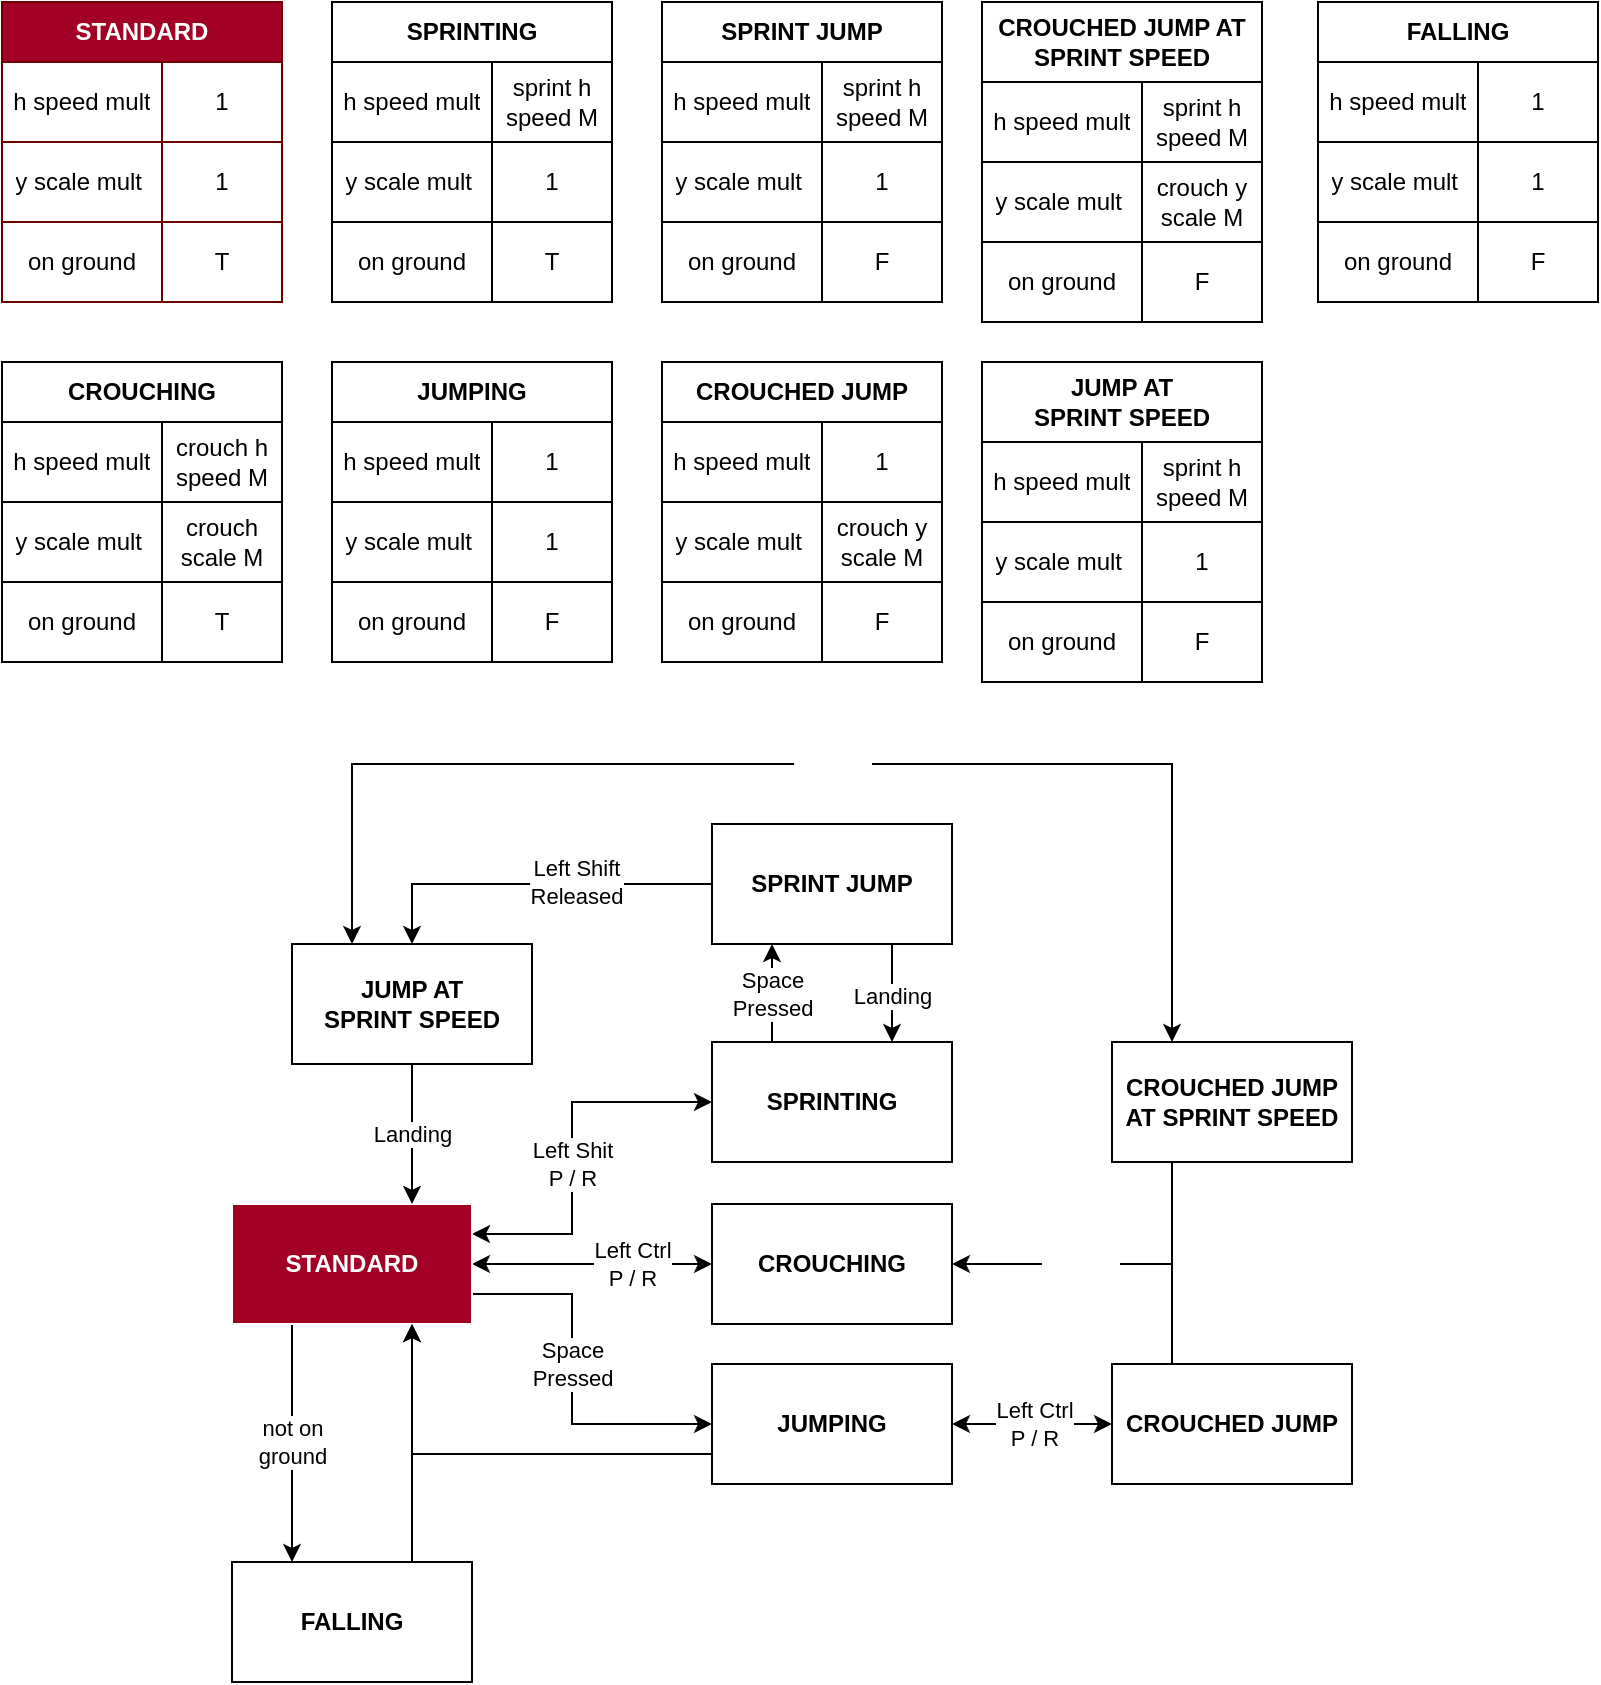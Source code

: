 <mxfile version="14.5.1" type="device"><diagram id="_Uz0n97fD8j_N3XFQLWq" name="Page-1"><mxGraphModel dx="2839" dy="683" grid="1" gridSize="10" guides="1" tooltips="1" connect="1" arrows="1" fold="1" page="1" pageScale="1" pageWidth="827" pageHeight="1169" background="none" math="0" shadow="0"><root><mxCell id="0"/><mxCell id="1" parent="0"/><mxCell id="Hn8bAp3-GpEqk2Rxx7iD-42" style="edgeStyle=orthogonalEdgeStyle;rounded=0;orthogonalLoop=1;jettySize=auto;html=1;exitX=1;exitY=0.5;exitDx=0;exitDy=0;entryX=0;entryY=0.5;entryDx=0;entryDy=0;startArrow=classic;startFill=1;" parent="1" source="Hn8bAp3-GpEqk2Rxx7iD-156" target="Hn8bAp3-GpEqk2Rxx7iD-158" edge="1"><mxGeometry relative="1" as="geometry"><mxPoint x="-1413" y="651" as="sourcePoint"/><mxPoint x="-1283" y="651" as="targetPoint"/><Array as="points"/></mxGeometry></mxCell><mxCell id="Hn8bAp3-GpEqk2Rxx7iD-44" value="Left Ctrl&lt;br&gt;P / R" style="edgeLabel;html=1;align=center;verticalAlign=middle;resizable=0;points=[];" parent="Hn8bAp3-GpEqk2Rxx7iD-42" vertex="1" connectable="0"><mxGeometry x="0.543" relative="1" as="geometry"><mxPoint x="-12.57" as="offset"/></mxGeometry></mxCell><mxCell id="Hn8bAp3-GpEqk2Rxx7iD-45" style="edgeStyle=orthogonalEdgeStyle;rounded=0;orthogonalLoop=1;jettySize=auto;html=1;exitX=0;exitY=0.5;exitDx=0;exitDy=0;entryX=1;entryY=0.25;entryDx=0;entryDy=0;startArrow=classic;startFill=1;" parent="1" source="Hn8bAp3-GpEqk2Rxx7iD-159" target="Hn8bAp3-GpEqk2Rxx7iD-156" edge="1"><mxGeometry relative="1" as="geometry"><mxPoint x="-1413" y="611" as="targetPoint"/><Array as="points"><mxPoint x="-1353" y="570"/><mxPoint x="-1353" y="636"/></Array></mxGeometry></mxCell><mxCell id="Hn8bAp3-GpEqk2Rxx7iD-46" value="Left Shit&lt;br&gt;P / R" style="edgeLabel;html=1;align=center;verticalAlign=middle;resizable=0;points=[];" parent="Hn8bAp3-GpEqk2Rxx7iD-45" vertex="1" connectable="0"><mxGeometry x="0.077" relative="1" as="geometry"><mxPoint y="0.48" as="offset"/></mxGeometry></mxCell><mxCell id="Hn8bAp3-GpEqk2Rxx7iD-72" style="edgeStyle=orthogonalEdgeStyle;rounded=0;orthogonalLoop=1;jettySize=auto;html=1;exitX=0.25;exitY=0;exitDx=0;exitDy=0;entryX=0.25;entryY=1;entryDx=0;entryDy=0;startArrow=none;startFill=0;" parent="1" source="Hn8bAp3-GpEqk2Rxx7iD-159" target="Hn8bAp3-GpEqk2Rxx7iD-160" edge="1"><mxGeometry relative="1" as="geometry"/></mxCell><mxCell id="Hn8bAp3-GpEqk2Rxx7iD-73" value="Space&lt;br&gt;Pressed" style="edgeLabel;html=1;align=center;verticalAlign=middle;resizable=0;points=[];" parent="Hn8bAp3-GpEqk2Rxx7iD-72" vertex="1" connectable="0"><mxGeometry x="-0.217" relative="1" as="geometry"><mxPoint x="-3.553e-15" y="-4.83" as="offset"/></mxGeometry></mxCell><mxCell id="Hn8bAp3-GpEqk2Rxx7iD-60" style="edgeStyle=orthogonalEdgeStyle;rounded=0;orthogonalLoop=1;jettySize=auto;html=1;exitX=1;exitY=0.75;exitDx=0;exitDy=0;entryX=0;entryY=0.5;entryDx=0;entryDy=0;startArrow=none;startFill=0;" parent="1" source="Hn8bAp3-GpEqk2Rxx7iD-156" target="Hn8bAp3-GpEqk2Rxx7iD-157" edge="1"><mxGeometry relative="1" as="geometry"><mxPoint x="-1413" y="691" as="sourcePoint"/><mxPoint x="-1283" y="791" as="targetPoint"/><Array as="points"><mxPoint x="-1353" y="666"/><mxPoint x="-1353" y="731"/></Array></mxGeometry></mxCell><mxCell id="Hn8bAp3-GpEqk2Rxx7iD-61" value="Space&lt;br&gt;Pressed" style="edgeLabel;html=1;align=center;verticalAlign=middle;resizable=0;points=[];" parent="Hn8bAp3-GpEqk2Rxx7iD-60" vertex="1" connectable="0"><mxGeometry x="-0.771" y="1" relative="1" as="geometry"><mxPoint x="28.57" y="36" as="offset"/></mxGeometry></mxCell><mxCell id="Hn8bAp3-GpEqk2Rxx7iD-86" value="STANDARD" style="shape=table;html=1;whiteSpace=wrap;startSize=30;container=1;collapsible=0;childLayout=tableLayout;fontStyle=1;align=center;fillColor=#a20025;strokeColor=#6F0000;fontColor=#ffffff;" parent="1" vertex="1"><mxGeometry x="-1638" y="20" width="140" height="150" as="geometry"/></mxCell><mxCell id="Hn8bAp3-GpEqk2Rxx7iD-87" value="" style="shape=partialRectangle;html=1;whiteSpace=wrap;collapsible=0;dropTarget=0;pointerEvents=0;fillColor=none;top=0;left=0;bottom=0;right=0;points=[[0,0.5],[1,0.5]];portConstraint=eastwest;" parent="Hn8bAp3-GpEqk2Rxx7iD-86" vertex="1"><mxGeometry y="30" width="140" height="40" as="geometry"/></mxCell><mxCell id="Hn8bAp3-GpEqk2Rxx7iD-88" value="h speed mult" style="shape=partialRectangle;html=1;whiteSpace=wrap;connectable=0;fillColor=none;top=0;left=0;bottom=0;right=0;overflow=hidden;" parent="Hn8bAp3-GpEqk2Rxx7iD-87" vertex="1"><mxGeometry width="80" height="40" as="geometry"/></mxCell><mxCell id="Hn8bAp3-GpEqk2Rxx7iD-89" value="1" style="shape=partialRectangle;html=1;whiteSpace=wrap;connectable=0;fillColor=none;top=0;left=0;bottom=0;right=0;overflow=hidden;" parent="Hn8bAp3-GpEqk2Rxx7iD-87" vertex="1"><mxGeometry x="80" width="60" height="40" as="geometry"/></mxCell><mxCell id="Hn8bAp3-GpEqk2Rxx7iD-90" value="" style="shape=partialRectangle;html=1;whiteSpace=wrap;collapsible=0;dropTarget=0;pointerEvents=0;fillColor=none;top=0;left=0;bottom=0;right=0;points=[[0,0.5],[1,0.5]];portConstraint=eastwest;" parent="Hn8bAp3-GpEqk2Rxx7iD-86" vertex="1"><mxGeometry y="70" width="140" height="40" as="geometry"/></mxCell><mxCell id="Hn8bAp3-GpEqk2Rxx7iD-91" value="y scale mult&amp;nbsp;" style="shape=partialRectangle;html=1;whiteSpace=wrap;connectable=0;fillColor=none;top=0;left=0;bottom=0;right=0;overflow=hidden;" parent="Hn8bAp3-GpEqk2Rxx7iD-90" vertex="1"><mxGeometry width="80" height="40" as="geometry"/></mxCell><mxCell id="Hn8bAp3-GpEqk2Rxx7iD-92" value="1" style="shape=partialRectangle;html=1;whiteSpace=wrap;connectable=0;fillColor=none;top=0;left=0;bottom=0;right=0;overflow=hidden;" parent="Hn8bAp3-GpEqk2Rxx7iD-90" vertex="1"><mxGeometry x="80" width="60" height="40" as="geometry"/></mxCell><mxCell id="Hn8bAp3-GpEqk2Rxx7iD-93" value="" style="shape=partialRectangle;html=1;whiteSpace=wrap;collapsible=0;dropTarget=0;pointerEvents=0;fillColor=none;top=0;left=0;bottom=0;right=0;points=[[0,0.5],[1,0.5]];portConstraint=eastwest;" parent="Hn8bAp3-GpEqk2Rxx7iD-86" vertex="1"><mxGeometry y="110" width="140" height="40" as="geometry"/></mxCell><mxCell id="Hn8bAp3-GpEqk2Rxx7iD-94" value="on ground" style="shape=partialRectangle;html=1;whiteSpace=wrap;connectable=0;fillColor=none;top=0;left=0;bottom=0;right=0;overflow=hidden;" parent="Hn8bAp3-GpEqk2Rxx7iD-93" vertex="1"><mxGeometry width="80" height="40" as="geometry"/></mxCell><mxCell id="Hn8bAp3-GpEqk2Rxx7iD-95" value="T" style="shape=partialRectangle;html=1;whiteSpace=wrap;connectable=0;fillColor=none;top=0;left=0;bottom=0;right=0;overflow=hidden;" parent="Hn8bAp3-GpEqk2Rxx7iD-93" vertex="1"><mxGeometry x="80" width="60" height="40" as="geometry"/></mxCell><mxCell id="Hn8bAp3-GpEqk2Rxx7iD-96" value="SPRINTING" style="shape=table;html=1;whiteSpace=wrap;startSize=30;container=1;collapsible=0;childLayout=tableLayout;fontStyle=1;align=center;" parent="1" vertex="1"><mxGeometry x="-1473" y="20" width="140" height="150" as="geometry"/></mxCell><mxCell id="Hn8bAp3-GpEqk2Rxx7iD-97" value="" style="shape=partialRectangle;html=1;whiteSpace=wrap;collapsible=0;dropTarget=0;pointerEvents=0;fillColor=none;top=0;left=0;bottom=0;right=0;points=[[0,0.5],[1,0.5]];portConstraint=eastwest;" parent="Hn8bAp3-GpEqk2Rxx7iD-96" vertex="1"><mxGeometry y="30" width="140" height="40" as="geometry"/></mxCell><mxCell id="Hn8bAp3-GpEqk2Rxx7iD-98" value="h speed mult" style="shape=partialRectangle;html=1;whiteSpace=wrap;connectable=0;fillColor=none;top=0;left=0;bottom=0;right=0;overflow=hidden;" parent="Hn8bAp3-GpEqk2Rxx7iD-97" vertex="1"><mxGeometry width="80" height="40" as="geometry"/></mxCell><mxCell id="Hn8bAp3-GpEqk2Rxx7iD-99" value="sprint h&lt;br&gt;speed M" style="shape=partialRectangle;html=1;whiteSpace=wrap;connectable=0;fillColor=none;top=0;left=0;bottom=0;right=0;overflow=hidden;" parent="Hn8bAp3-GpEqk2Rxx7iD-97" vertex="1"><mxGeometry x="80" width="60" height="40" as="geometry"/></mxCell><mxCell id="Hn8bAp3-GpEqk2Rxx7iD-100" value="" style="shape=partialRectangle;html=1;whiteSpace=wrap;collapsible=0;dropTarget=0;pointerEvents=0;fillColor=none;top=0;left=0;bottom=0;right=0;points=[[0,0.5],[1,0.5]];portConstraint=eastwest;" parent="Hn8bAp3-GpEqk2Rxx7iD-96" vertex="1"><mxGeometry y="70" width="140" height="40" as="geometry"/></mxCell><mxCell id="Hn8bAp3-GpEqk2Rxx7iD-101" value="y scale mult&amp;nbsp;" style="shape=partialRectangle;html=1;whiteSpace=wrap;connectable=0;fillColor=none;top=0;left=0;bottom=0;right=0;overflow=hidden;" parent="Hn8bAp3-GpEqk2Rxx7iD-100" vertex="1"><mxGeometry width="80" height="40" as="geometry"/></mxCell><mxCell id="Hn8bAp3-GpEqk2Rxx7iD-102" value="1" style="shape=partialRectangle;html=1;whiteSpace=wrap;connectable=0;fillColor=none;top=0;left=0;bottom=0;right=0;overflow=hidden;" parent="Hn8bAp3-GpEqk2Rxx7iD-100" vertex="1"><mxGeometry x="80" width="60" height="40" as="geometry"/></mxCell><mxCell id="Hn8bAp3-GpEqk2Rxx7iD-103" value="" style="shape=partialRectangle;html=1;whiteSpace=wrap;collapsible=0;dropTarget=0;pointerEvents=0;fillColor=none;top=0;left=0;bottom=0;right=0;points=[[0,0.5],[1,0.5]];portConstraint=eastwest;" parent="Hn8bAp3-GpEqk2Rxx7iD-96" vertex="1"><mxGeometry y="110" width="140" height="40" as="geometry"/></mxCell><mxCell id="Hn8bAp3-GpEqk2Rxx7iD-104" value="on ground" style="shape=partialRectangle;html=1;whiteSpace=wrap;connectable=0;fillColor=none;top=0;left=0;bottom=0;right=0;overflow=hidden;" parent="Hn8bAp3-GpEqk2Rxx7iD-103" vertex="1"><mxGeometry width="80" height="40" as="geometry"/></mxCell><mxCell id="Hn8bAp3-GpEqk2Rxx7iD-105" value="T" style="shape=partialRectangle;html=1;whiteSpace=wrap;connectable=0;fillColor=none;top=0;left=0;bottom=0;right=0;overflow=hidden;" parent="Hn8bAp3-GpEqk2Rxx7iD-103" vertex="1"><mxGeometry x="80" width="60" height="40" as="geometry"/></mxCell><mxCell id="Hn8bAp3-GpEqk2Rxx7iD-106" value="CROUCHING" style="shape=table;html=1;whiteSpace=wrap;startSize=30;container=1;collapsible=0;childLayout=tableLayout;fontStyle=1;align=center;" parent="1" vertex="1"><mxGeometry x="-1638" y="200" width="140" height="150" as="geometry"/></mxCell><mxCell id="Hn8bAp3-GpEqk2Rxx7iD-107" value="" style="shape=partialRectangle;html=1;whiteSpace=wrap;collapsible=0;dropTarget=0;pointerEvents=0;fillColor=none;top=0;left=0;bottom=0;right=0;points=[[0,0.5],[1,0.5]];portConstraint=eastwest;" parent="Hn8bAp3-GpEqk2Rxx7iD-106" vertex="1"><mxGeometry y="30" width="140" height="40" as="geometry"/></mxCell><mxCell id="Hn8bAp3-GpEqk2Rxx7iD-108" value="h speed mult" style="shape=partialRectangle;html=1;whiteSpace=wrap;connectable=0;fillColor=none;top=0;left=0;bottom=0;right=0;overflow=hidden;" parent="Hn8bAp3-GpEqk2Rxx7iD-107" vertex="1"><mxGeometry width="80" height="40" as="geometry"/></mxCell><mxCell id="Hn8bAp3-GpEqk2Rxx7iD-109" value="crouch h speed M" style="shape=partialRectangle;html=1;whiteSpace=wrap;connectable=0;fillColor=none;top=0;left=0;bottom=0;right=0;overflow=hidden;" parent="Hn8bAp3-GpEqk2Rxx7iD-107" vertex="1"><mxGeometry x="80" width="60" height="40" as="geometry"/></mxCell><mxCell id="Hn8bAp3-GpEqk2Rxx7iD-110" value="" style="shape=partialRectangle;html=1;whiteSpace=wrap;collapsible=0;dropTarget=0;pointerEvents=0;fillColor=none;top=0;left=0;bottom=0;right=0;points=[[0,0.5],[1,0.5]];portConstraint=eastwest;" parent="Hn8bAp3-GpEqk2Rxx7iD-106" vertex="1"><mxGeometry y="70" width="140" height="40" as="geometry"/></mxCell><mxCell id="Hn8bAp3-GpEqk2Rxx7iD-111" value="y scale mult&amp;nbsp;" style="shape=partialRectangle;html=1;whiteSpace=wrap;connectable=0;fillColor=none;top=0;left=0;bottom=0;right=0;overflow=hidden;" parent="Hn8bAp3-GpEqk2Rxx7iD-110" vertex="1"><mxGeometry width="80" height="40" as="geometry"/></mxCell><mxCell id="Hn8bAp3-GpEqk2Rxx7iD-112" value="crouch scale M" style="shape=partialRectangle;html=1;whiteSpace=wrap;connectable=0;fillColor=none;top=0;left=0;bottom=0;right=0;overflow=hidden;" parent="Hn8bAp3-GpEqk2Rxx7iD-110" vertex="1"><mxGeometry x="80" width="60" height="40" as="geometry"/></mxCell><mxCell id="Hn8bAp3-GpEqk2Rxx7iD-113" value="" style="shape=partialRectangle;html=1;whiteSpace=wrap;collapsible=0;dropTarget=0;pointerEvents=0;fillColor=none;top=0;left=0;bottom=0;right=0;points=[[0,0.5],[1,0.5]];portConstraint=eastwest;" parent="Hn8bAp3-GpEqk2Rxx7iD-106" vertex="1"><mxGeometry y="110" width="140" height="40" as="geometry"/></mxCell><mxCell id="Hn8bAp3-GpEqk2Rxx7iD-114" value="on ground" style="shape=partialRectangle;html=1;whiteSpace=wrap;connectable=0;fillColor=none;top=0;left=0;bottom=0;right=0;overflow=hidden;" parent="Hn8bAp3-GpEqk2Rxx7iD-113" vertex="1"><mxGeometry width="80" height="40" as="geometry"/></mxCell><mxCell id="Hn8bAp3-GpEqk2Rxx7iD-115" value="T" style="shape=partialRectangle;html=1;whiteSpace=wrap;connectable=0;fillColor=none;top=0;left=0;bottom=0;right=0;overflow=hidden;" parent="Hn8bAp3-GpEqk2Rxx7iD-113" vertex="1"><mxGeometry x="80" width="60" height="40" as="geometry"/></mxCell><mxCell id="Hn8bAp3-GpEqk2Rxx7iD-116" value="JUMPING" style="shape=table;html=1;whiteSpace=wrap;startSize=30;container=1;collapsible=0;childLayout=tableLayout;fontStyle=1;align=center;" parent="1" vertex="1"><mxGeometry x="-1473" y="200" width="140" height="150" as="geometry"/></mxCell><mxCell id="Hn8bAp3-GpEqk2Rxx7iD-117" value="" style="shape=partialRectangle;html=1;whiteSpace=wrap;collapsible=0;dropTarget=0;pointerEvents=0;fillColor=none;top=0;left=0;bottom=0;right=0;points=[[0,0.5],[1,0.5]];portConstraint=eastwest;" parent="Hn8bAp3-GpEqk2Rxx7iD-116" vertex="1"><mxGeometry y="30" width="140" height="40" as="geometry"/></mxCell><mxCell id="Hn8bAp3-GpEqk2Rxx7iD-118" value="h speed mult" style="shape=partialRectangle;html=1;whiteSpace=wrap;connectable=0;fillColor=none;top=0;left=0;bottom=0;right=0;overflow=hidden;" parent="Hn8bAp3-GpEqk2Rxx7iD-117" vertex="1"><mxGeometry width="80" height="40" as="geometry"/></mxCell><mxCell id="Hn8bAp3-GpEqk2Rxx7iD-119" value="1" style="shape=partialRectangle;html=1;whiteSpace=wrap;connectable=0;fillColor=none;top=0;left=0;bottom=0;right=0;overflow=hidden;" parent="Hn8bAp3-GpEqk2Rxx7iD-117" vertex="1"><mxGeometry x="80" width="60" height="40" as="geometry"/></mxCell><mxCell id="Hn8bAp3-GpEqk2Rxx7iD-120" value="" style="shape=partialRectangle;html=1;whiteSpace=wrap;collapsible=0;dropTarget=0;pointerEvents=0;fillColor=none;top=0;left=0;bottom=0;right=0;points=[[0,0.5],[1,0.5]];portConstraint=eastwest;" parent="Hn8bAp3-GpEqk2Rxx7iD-116" vertex="1"><mxGeometry y="70" width="140" height="40" as="geometry"/></mxCell><mxCell id="Hn8bAp3-GpEqk2Rxx7iD-121" value="y scale mult&amp;nbsp;" style="shape=partialRectangle;html=1;whiteSpace=wrap;connectable=0;fillColor=none;top=0;left=0;bottom=0;right=0;overflow=hidden;" parent="Hn8bAp3-GpEqk2Rxx7iD-120" vertex="1"><mxGeometry width="80" height="40" as="geometry"/></mxCell><mxCell id="Hn8bAp3-GpEqk2Rxx7iD-122" value="1" style="shape=partialRectangle;html=1;whiteSpace=wrap;connectable=0;fillColor=none;top=0;left=0;bottom=0;right=0;overflow=hidden;" parent="Hn8bAp3-GpEqk2Rxx7iD-120" vertex="1"><mxGeometry x="80" width="60" height="40" as="geometry"/></mxCell><mxCell id="Hn8bAp3-GpEqk2Rxx7iD-123" value="" style="shape=partialRectangle;html=1;whiteSpace=wrap;collapsible=0;dropTarget=0;pointerEvents=0;fillColor=none;top=0;left=0;bottom=0;right=0;points=[[0,0.5],[1,0.5]];portConstraint=eastwest;" parent="Hn8bAp3-GpEqk2Rxx7iD-116" vertex="1"><mxGeometry y="110" width="140" height="40" as="geometry"/></mxCell><mxCell id="Hn8bAp3-GpEqk2Rxx7iD-124" value="on ground" style="shape=partialRectangle;html=1;whiteSpace=wrap;connectable=0;fillColor=none;top=0;left=0;bottom=0;right=0;overflow=hidden;" parent="Hn8bAp3-GpEqk2Rxx7iD-123" vertex="1"><mxGeometry width="80" height="40" as="geometry"/></mxCell><mxCell id="Hn8bAp3-GpEqk2Rxx7iD-125" value="F" style="shape=partialRectangle;html=1;whiteSpace=wrap;connectable=0;fillColor=none;top=0;left=0;bottom=0;right=0;overflow=hidden;" parent="Hn8bAp3-GpEqk2Rxx7iD-123" vertex="1"><mxGeometry x="80" width="60" height="40" as="geometry"/></mxCell><mxCell id="Hn8bAp3-GpEqk2Rxx7iD-126" value="SPRINT JUMP" style="shape=table;html=1;whiteSpace=wrap;startSize=30;container=1;collapsible=0;childLayout=tableLayout;fontStyle=1;align=center;" parent="1" vertex="1"><mxGeometry x="-1308" y="20" width="140" height="150" as="geometry"/></mxCell><mxCell id="Hn8bAp3-GpEqk2Rxx7iD-127" value="" style="shape=partialRectangle;html=1;whiteSpace=wrap;collapsible=0;dropTarget=0;pointerEvents=0;fillColor=none;top=0;left=0;bottom=0;right=0;points=[[0,0.5],[1,0.5]];portConstraint=eastwest;" parent="Hn8bAp3-GpEqk2Rxx7iD-126" vertex="1"><mxGeometry y="30" width="140" height="40" as="geometry"/></mxCell><mxCell id="Hn8bAp3-GpEqk2Rxx7iD-128" value="h speed mult" style="shape=partialRectangle;html=1;whiteSpace=wrap;connectable=0;fillColor=none;top=0;left=0;bottom=0;right=0;overflow=hidden;" parent="Hn8bAp3-GpEqk2Rxx7iD-127" vertex="1"><mxGeometry width="80" height="40" as="geometry"/></mxCell><mxCell id="Hn8bAp3-GpEqk2Rxx7iD-129" value="sprint h&lt;br&gt;speed M" style="shape=partialRectangle;html=1;whiteSpace=wrap;connectable=0;fillColor=none;top=0;left=0;bottom=0;right=0;overflow=hidden;" parent="Hn8bAp3-GpEqk2Rxx7iD-127" vertex="1"><mxGeometry x="80" width="60" height="40" as="geometry"/></mxCell><mxCell id="Hn8bAp3-GpEqk2Rxx7iD-130" value="" style="shape=partialRectangle;html=1;whiteSpace=wrap;collapsible=0;dropTarget=0;pointerEvents=0;fillColor=none;top=0;left=0;bottom=0;right=0;points=[[0,0.5],[1,0.5]];portConstraint=eastwest;" parent="Hn8bAp3-GpEqk2Rxx7iD-126" vertex="1"><mxGeometry y="70" width="140" height="40" as="geometry"/></mxCell><mxCell id="Hn8bAp3-GpEqk2Rxx7iD-131" value="y scale mult&amp;nbsp;" style="shape=partialRectangle;html=1;whiteSpace=wrap;connectable=0;fillColor=none;top=0;left=0;bottom=0;right=0;overflow=hidden;" parent="Hn8bAp3-GpEqk2Rxx7iD-130" vertex="1"><mxGeometry width="80" height="40" as="geometry"/></mxCell><mxCell id="Hn8bAp3-GpEqk2Rxx7iD-132" value="1" style="shape=partialRectangle;html=1;whiteSpace=wrap;connectable=0;fillColor=none;top=0;left=0;bottom=0;right=0;overflow=hidden;" parent="Hn8bAp3-GpEqk2Rxx7iD-130" vertex="1"><mxGeometry x="80" width="60" height="40" as="geometry"/></mxCell><mxCell id="Hn8bAp3-GpEqk2Rxx7iD-133" value="" style="shape=partialRectangle;html=1;whiteSpace=wrap;collapsible=0;dropTarget=0;pointerEvents=0;fillColor=none;top=0;left=0;bottom=0;right=0;points=[[0,0.5],[1,0.5]];portConstraint=eastwest;" parent="Hn8bAp3-GpEqk2Rxx7iD-126" vertex="1"><mxGeometry y="110" width="140" height="40" as="geometry"/></mxCell><mxCell id="Hn8bAp3-GpEqk2Rxx7iD-134" value="on ground" style="shape=partialRectangle;html=1;whiteSpace=wrap;connectable=0;fillColor=none;top=0;left=0;bottom=0;right=0;overflow=hidden;" parent="Hn8bAp3-GpEqk2Rxx7iD-133" vertex="1"><mxGeometry width="80" height="40" as="geometry"/></mxCell><mxCell id="Hn8bAp3-GpEqk2Rxx7iD-135" value="F" style="shape=partialRectangle;html=1;whiteSpace=wrap;connectable=0;fillColor=none;top=0;left=0;bottom=0;right=0;overflow=hidden;" parent="Hn8bAp3-GpEqk2Rxx7iD-133" vertex="1"><mxGeometry x="80" width="60" height="40" as="geometry"/></mxCell><mxCell id="HQVq3GyxrtoHUe1imlU5-2" style="edgeStyle=orthogonalEdgeStyle;rounded=0;orthogonalLoop=1;jettySize=auto;html=1;exitX=0.25;exitY=0;exitDx=0;exitDy=0;entryX=0.25;entryY=1;entryDx=0;entryDy=0;startArrow=classic;startFill=1;endArrow=none;endFill=0;" edge="1" parent="1" source="HQVq3GyxrtoHUe1imlU5-1" target="Hn8bAp3-GpEqk2Rxx7iD-156"><mxGeometry relative="1" as="geometry"/></mxCell><mxCell id="HQVq3GyxrtoHUe1imlU5-4" value="not on&lt;br&gt;ground" style="edgeLabel;html=1;align=center;verticalAlign=middle;resizable=0;points=[];" vertex="1" connectable="0" parent="HQVq3GyxrtoHUe1imlU5-2"><mxGeometry x="0.198" y="2" relative="1" as="geometry"><mxPoint x="2" y="11.43" as="offset"/></mxGeometry></mxCell><mxCell id="Hn8bAp3-GpEqk2Rxx7iD-156" value="STANDARD" style="rounded=0;whiteSpace=wrap;html=1;fontStyle=1;fillColor=#a20025;fontColor=#ffffff;strokeColor=#FFFFFF;" parent="1" vertex="1"><mxGeometry x="-1523" y="621" width="120" height="60" as="geometry"/></mxCell><mxCell id="Hn8bAp3-GpEqk2Rxx7iD-162" style="edgeStyle=orthogonalEdgeStyle;rounded=0;orthogonalLoop=1;jettySize=auto;html=1;exitX=0;exitY=0.75;exitDx=0;exitDy=0;entryX=0.75;entryY=1;entryDx=0;entryDy=0;startArrow=none;startFill=0;" parent="1" source="Hn8bAp3-GpEqk2Rxx7iD-157" target="Hn8bAp3-GpEqk2Rxx7iD-156" edge="1"><mxGeometry relative="1" as="geometry"/></mxCell><mxCell id="RXIDhfN_iY7ds8j4ZwfH-5" value="Landing" style="edgeLabel;html=1;align=center;verticalAlign=middle;resizable=0;points=[];fontColor=#FFFFFF;" parent="Hn8bAp3-GpEqk2Rxx7iD-162" vertex="1" connectable="0"><mxGeometry x="-0.209" relative="1" as="geometry"><mxPoint x="-64.86" y="-26.02" as="offset"/></mxGeometry></mxCell><mxCell id="Hn8bAp3-GpEqk2Rxx7iD-179" style="edgeStyle=orthogonalEdgeStyle;rounded=0;orthogonalLoop=1;jettySize=auto;html=1;exitX=1;exitY=0.5;exitDx=0;exitDy=0;entryX=0;entryY=0.5;entryDx=0;entryDy=0;startArrow=classic;startFill=1;" parent="1" source="Hn8bAp3-GpEqk2Rxx7iD-157" target="Hn8bAp3-GpEqk2Rxx7iD-168" edge="1"><mxGeometry relative="1" as="geometry"/></mxCell><mxCell id="Hn8bAp3-GpEqk2Rxx7iD-180" value="Left Ctrl&lt;br&gt;P / R" style="edgeLabel;html=1;align=center;verticalAlign=middle;resizable=0;points=[];" parent="Hn8bAp3-GpEqk2Rxx7iD-179" vertex="1" connectable="0"><mxGeometry x="0.105" y="-2" relative="1" as="geometry"><mxPoint x="-3.4" y="-2" as="offset"/></mxGeometry></mxCell><mxCell id="Hn8bAp3-GpEqk2Rxx7iD-157" value="JUMPING" style="rounded=0;whiteSpace=wrap;html=1;fontStyle=1" parent="1" vertex="1"><mxGeometry x="-1283" y="701" width="120" height="60" as="geometry"/></mxCell><mxCell id="Hn8bAp3-GpEqk2Rxx7iD-158" value="CROUCHING" style="rounded=0;whiteSpace=wrap;html=1;fontStyle=1" parent="1" vertex="1"><mxGeometry x="-1283" y="621" width="120" height="60" as="geometry"/></mxCell><mxCell id="Hn8bAp3-GpEqk2Rxx7iD-159" value="SPRINTING" style="rounded=0;whiteSpace=wrap;html=1;fontStyle=1" parent="1" vertex="1"><mxGeometry x="-1283" y="540" width="120" height="60" as="geometry"/></mxCell><mxCell id="Hn8bAp3-GpEqk2Rxx7iD-166" style="edgeStyle=orthogonalEdgeStyle;rounded=0;orthogonalLoop=1;jettySize=auto;html=1;exitX=0.75;exitY=1;exitDx=0;exitDy=0;entryX=0.75;entryY=0;entryDx=0;entryDy=0;startArrow=none;startFill=0;" parent="1" source="Hn8bAp3-GpEqk2Rxx7iD-160" target="Hn8bAp3-GpEqk2Rxx7iD-159" edge="1"><mxGeometry relative="1" as="geometry"/></mxCell><mxCell id="Hn8bAp3-GpEqk2Rxx7iD-167" value="Landing" style="edgeLabel;html=1;align=center;verticalAlign=middle;resizable=0;points=[];" parent="Hn8bAp3-GpEqk2Rxx7iD-166" vertex="1" connectable="0"><mxGeometry x="-0.28" relative="1" as="geometry"><mxPoint y="8.4" as="offset"/></mxGeometry></mxCell><mxCell id="Hn8bAp3-GpEqk2Rxx7iD-197" style="edgeStyle=orthogonalEdgeStyle;rounded=0;orthogonalLoop=1;jettySize=auto;html=1;exitX=0;exitY=0.5;exitDx=0;exitDy=0;entryX=0.5;entryY=0;entryDx=0;entryDy=0;startArrow=none;startFill=0;endArrow=classic;endFill=1;" parent="1" source="Hn8bAp3-GpEqk2Rxx7iD-160" target="Hn8bAp3-GpEqk2Rxx7iD-196" edge="1"><mxGeometry relative="1" as="geometry"/></mxCell><mxCell id="Hn8bAp3-GpEqk2Rxx7iD-198" value="Left Shift&lt;br&gt;Released" style="edgeLabel;html=1;align=center;verticalAlign=middle;resizable=0;points=[];" parent="Hn8bAp3-GpEqk2Rxx7iD-197" vertex="1" connectable="0"><mxGeometry x="-0.244" y="-1" relative="1" as="geometry"><mxPoint as="offset"/></mxGeometry></mxCell><mxCell id="Hn8bAp3-GpEqk2Rxx7iD-160" value="SPRINT JUMP" style="rounded=0;whiteSpace=wrap;html=1;fontStyle=1" parent="1" vertex="1"><mxGeometry x="-1283" y="431" width="120" height="60" as="geometry"/></mxCell><mxCell id="RXIDhfN_iY7ds8j4ZwfH-2" style="edgeStyle=orthogonalEdgeStyle;rounded=0;orthogonalLoop=1;jettySize=auto;html=1;exitX=0.25;exitY=0;exitDx=0;exitDy=0;fontColor=#FFFFFF;entryX=1;entryY=0.5;entryDx=0;entryDy=0;" parent="1" source="Hn8bAp3-GpEqk2Rxx7iD-168" target="Hn8bAp3-GpEqk2Rxx7iD-158" edge="1"><mxGeometry relative="1" as="geometry"><mxPoint x="-1148" y="671" as="targetPoint"/><Array as="points"><mxPoint x="-1053" y="651"/></Array></mxGeometry></mxCell><mxCell id="RXIDhfN_iY7ds8j4ZwfH-4" value="Landing" style="edgeLabel;html=1;align=center;verticalAlign=middle;resizable=0;points=[];fontColor=#FFFFFF;" parent="RXIDhfN_iY7ds8j4ZwfH-2" vertex="1" connectable="0"><mxGeometry x="0.033" relative="1" as="geometry"><mxPoint x="-14.14" as="offset"/></mxGeometry></mxCell><mxCell id="Hn8bAp3-GpEqk2Rxx7iD-168" value="CROUCHED JUMP" style="rounded=0;whiteSpace=wrap;html=1;fontStyle=1" parent="1" vertex="1"><mxGeometry x="-1083" y="701" width="120" height="60" as="geometry"/></mxCell><mxCell id="Hn8bAp3-GpEqk2Rxx7iD-169" value="CROUCHED JUMP" style="shape=table;html=1;whiteSpace=wrap;startSize=30;container=1;collapsible=0;childLayout=tableLayout;fontStyle=1;align=center;" parent="1" vertex="1"><mxGeometry x="-1308" y="200" width="140" height="150" as="geometry"/></mxCell><mxCell id="Hn8bAp3-GpEqk2Rxx7iD-170" value="" style="shape=partialRectangle;html=1;whiteSpace=wrap;collapsible=0;dropTarget=0;pointerEvents=0;fillColor=none;top=0;left=0;bottom=0;right=0;points=[[0,0.5],[1,0.5]];portConstraint=eastwest;" parent="Hn8bAp3-GpEqk2Rxx7iD-169" vertex="1"><mxGeometry y="30" width="140" height="40" as="geometry"/></mxCell><mxCell id="Hn8bAp3-GpEqk2Rxx7iD-171" value="h speed mult" style="shape=partialRectangle;html=1;whiteSpace=wrap;connectable=0;fillColor=none;top=0;left=0;bottom=0;right=0;overflow=hidden;" parent="Hn8bAp3-GpEqk2Rxx7iD-170" vertex="1"><mxGeometry width="80" height="40" as="geometry"/></mxCell><mxCell id="Hn8bAp3-GpEqk2Rxx7iD-172" value="1" style="shape=partialRectangle;html=1;whiteSpace=wrap;connectable=0;fillColor=none;top=0;left=0;bottom=0;right=0;overflow=hidden;" parent="Hn8bAp3-GpEqk2Rxx7iD-170" vertex="1"><mxGeometry x="80" width="60" height="40" as="geometry"/></mxCell><mxCell id="Hn8bAp3-GpEqk2Rxx7iD-173" value="" style="shape=partialRectangle;html=1;whiteSpace=wrap;collapsible=0;dropTarget=0;pointerEvents=0;fillColor=none;top=0;left=0;bottom=0;right=0;points=[[0,0.5],[1,0.5]];portConstraint=eastwest;" parent="Hn8bAp3-GpEqk2Rxx7iD-169" vertex="1"><mxGeometry y="70" width="140" height="40" as="geometry"/></mxCell><mxCell id="Hn8bAp3-GpEqk2Rxx7iD-174" value="y scale mult&amp;nbsp;" style="shape=partialRectangle;html=1;whiteSpace=wrap;connectable=0;fillColor=none;top=0;left=0;bottom=0;right=0;overflow=hidden;" parent="Hn8bAp3-GpEqk2Rxx7iD-173" vertex="1"><mxGeometry width="80" height="40" as="geometry"/></mxCell><mxCell id="Hn8bAp3-GpEqk2Rxx7iD-175" value="crouch y&lt;br&gt;scale M" style="shape=partialRectangle;html=1;whiteSpace=wrap;connectable=0;fillColor=none;top=0;left=0;bottom=0;right=0;overflow=hidden;" parent="Hn8bAp3-GpEqk2Rxx7iD-173" vertex="1"><mxGeometry x="80" width="60" height="40" as="geometry"/></mxCell><mxCell id="Hn8bAp3-GpEqk2Rxx7iD-176" value="" style="shape=partialRectangle;html=1;whiteSpace=wrap;collapsible=0;dropTarget=0;pointerEvents=0;fillColor=none;top=0;left=0;bottom=0;right=0;points=[[0,0.5],[1,0.5]];portConstraint=eastwest;" parent="Hn8bAp3-GpEqk2Rxx7iD-169" vertex="1"><mxGeometry y="110" width="140" height="40" as="geometry"/></mxCell><mxCell id="Hn8bAp3-GpEqk2Rxx7iD-177" value="on ground" style="shape=partialRectangle;html=1;whiteSpace=wrap;connectable=0;fillColor=none;top=0;left=0;bottom=0;right=0;overflow=hidden;" parent="Hn8bAp3-GpEqk2Rxx7iD-176" vertex="1"><mxGeometry width="80" height="40" as="geometry"/></mxCell><mxCell id="Hn8bAp3-GpEqk2Rxx7iD-178" value="F" style="shape=partialRectangle;html=1;whiteSpace=wrap;connectable=0;fillColor=none;top=0;left=0;bottom=0;right=0;overflow=hidden;" parent="Hn8bAp3-GpEqk2Rxx7iD-176" vertex="1"><mxGeometry x="80" width="60" height="40" as="geometry"/></mxCell><mxCell id="Hn8bAp3-GpEqk2Rxx7iD-199" style="edgeStyle=orthogonalEdgeStyle;rounded=0;orthogonalLoop=1;jettySize=auto;html=1;exitX=0.5;exitY=1;exitDx=0;exitDy=0;entryX=0.75;entryY=0;entryDx=0;entryDy=0;startArrow=none;startFill=0;endArrow=classic;endFill=1;" parent="1" source="Hn8bAp3-GpEqk2Rxx7iD-196" target="Hn8bAp3-GpEqk2Rxx7iD-156" edge="1"><mxGeometry relative="1" as="geometry"><Array as="points"><mxPoint x="-1433" y="551"/></Array></mxGeometry></mxCell><mxCell id="Hn8bAp3-GpEqk2Rxx7iD-200" value="Landing" style="edgeLabel;html=1;align=center;verticalAlign=middle;resizable=0;points=[];" parent="Hn8bAp3-GpEqk2Rxx7iD-199" vertex="1" connectable="0"><mxGeometry x="-0.34" relative="1" as="geometry"><mxPoint y="11.72" as="offset"/></mxGeometry></mxCell><mxCell id="RXIDhfN_iY7ds8j4ZwfH-18" style="edgeStyle=orthogonalEdgeStyle;rounded=0;orthogonalLoop=1;jettySize=auto;html=1;exitX=0.25;exitY=0;exitDx=0;exitDy=0;entryX=0.25;entryY=0;entryDx=0;entryDy=0;fontColor=#FFFFFF;startArrow=classic;startFill=1;" parent="1" source="Hn8bAp3-GpEqk2Rxx7iD-196" target="RXIDhfN_iY7ds8j4ZwfH-17" edge="1"><mxGeometry relative="1" as="geometry"><Array as="points"><mxPoint x="-1463" y="401"/><mxPoint x="-1053" y="401"/></Array></mxGeometry></mxCell><mxCell id="RXIDhfN_iY7ds8j4ZwfH-20" value="Left Ctrl&lt;br&gt;P / R" style="edgeLabel;html=1;align=center;verticalAlign=middle;resizable=0;points=[];fontColor=#FFFFFF;" parent="RXIDhfN_iY7ds8j4ZwfH-18" vertex="1" connectable="0"><mxGeometry x="0.062" y="1" relative="1" as="geometry"><mxPoint x="-9.43" as="offset"/></mxGeometry></mxCell><mxCell id="Hn8bAp3-GpEqk2Rxx7iD-196" value="JUMP AT&lt;br&gt;SPRINT SPEED" style="rounded=0;whiteSpace=wrap;html=1;fontStyle=1" parent="1" vertex="1"><mxGeometry x="-1493" y="491" width="120" height="60" as="geometry"/></mxCell><mxCell id="Hn8bAp3-GpEqk2Rxx7iD-207" value="JUMP AT&lt;br&gt;SPRINT SPEED" style="shape=table;html=1;whiteSpace=wrap;startSize=40;container=1;collapsible=0;childLayout=tableLayout;fontStyle=1;align=center;" parent="1" vertex="1"><mxGeometry x="-1148" y="200" width="140" height="160" as="geometry"/></mxCell><mxCell id="Hn8bAp3-GpEqk2Rxx7iD-208" value="" style="shape=partialRectangle;html=1;whiteSpace=wrap;collapsible=0;dropTarget=0;pointerEvents=0;fillColor=none;top=0;left=0;bottom=0;right=0;points=[[0,0.5],[1,0.5]];portConstraint=eastwest;" parent="Hn8bAp3-GpEqk2Rxx7iD-207" vertex="1"><mxGeometry y="40" width="140" height="40" as="geometry"/></mxCell><mxCell id="Hn8bAp3-GpEqk2Rxx7iD-209" value="h speed mult" style="shape=partialRectangle;html=1;whiteSpace=wrap;connectable=0;fillColor=none;top=0;left=0;bottom=0;right=0;overflow=hidden;" parent="Hn8bAp3-GpEqk2Rxx7iD-208" vertex="1"><mxGeometry width="80" height="40" as="geometry"/></mxCell><mxCell id="Hn8bAp3-GpEqk2Rxx7iD-210" value="sprint h&lt;br&gt;speed M" style="shape=partialRectangle;html=1;whiteSpace=wrap;connectable=0;fillColor=none;top=0;left=0;bottom=0;right=0;overflow=hidden;" parent="Hn8bAp3-GpEqk2Rxx7iD-208" vertex="1"><mxGeometry x="80" width="60" height="40" as="geometry"/></mxCell><mxCell id="Hn8bAp3-GpEqk2Rxx7iD-211" value="" style="shape=partialRectangle;html=1;whiteSpace=wrap;collapsible=0;dropTarget=0;pointerEvents=0;fillColor=none;top=0;left=0;bottom=0;right=0;points=[[0,0.5],[1,0.5]];portConstraint=eastwest;" parent="Hn8bAp3-GpEqk2Rxx7iD-207" vertex="1"><mxGeometry y="80" width="140" height="40" as="geometry"/></mxCell><mxCell id="Hn8bAp3-GpEqk2Rxx7iD-212" value="y scale mult&amp;nbsp;" style="shape=partialRectangle;html=1;whiteSpace=wrap;connectable=0;fillColor=none;top=0;left=0;bottom=0;right=0;overflow=hidden;" parent="Hn8bAp3-GpEqk2Rxx7iD-211" vertex="1"><mxGeometry width="80" height="40" as="geometry"/></mxCell><mxCell id="Hn8bAp3-GpEqk2Rxx7iD-213" value="1" style="shape=partialRectangle;html=1;whiteSpace=wrap;connectable=0;fillColor=none;top=0;left=0;bottom=0;right=0;overflow=hidden;" parent="Hn8bAp3-GpEqk2Rxx7iD-211" vertex="1"><mxGeometry x="80" width="60" height="40" as="geometry"/></mxCell><mxCell id="Hn8bAp3-GpEqk2Rxx7iD-214" value="" style="shape=partialRectangle;html=1;whiteSpace=wrap;collapsible=0;dropTarget=0;pointerEvents=0;fillColor=none;top=0;left=0;bottom=0;right=0;points=[[0,0.5],[1,0.5]];portConstraint=eastwest;" parent="Hn8bAp3-GpEqk2Rxx7iD-207" vertex="1"><mxGeometry y="120" width="140" height="40" as="geometry"/></mxCell><mxCell id="Hn8bAp3-GpEqk2Rxx7iD-215" value="on ground" style="shape=partialRectangle;html=1;whiteSpace=wrap;connectable=0;fillColor=none;top=0;left=0;bottom=0;right=0;overflow=hidden;" parent="Hn8bAp3-GpEqk2Rxx7iD-214" vertex="1"><mxGeometry width="80" height="40" as="geometry"/></mxCell><mxCell id="Hn8bAp3-GpEqk2Rxx7iD-216" value="F" style="shape=partialRectangle;html=1;whiteSpace=wrap;connectable=0;fillColor=none;top=0;left=0;bottom=0;right=0;overflow=hidden;" parent="Hn8bAp3-GpEqk2Rxx7iD-214" vertex="1"><mxGeometry x="80" width="60" height="40" as="geometry"/></mxCell><mxCell id="RXIDhfN_iY7ds8j4ZwfH-7" value="CROUCHED JUMP AT&lt;br&gt;SPRINT SPEED" style="shape=table;html=1;whiteSpace=wrap;startSize=40;container=1;collapsible=0;childLayout=tableLayout;fontStyle=1;align=center;" parent="1" vertex="1"><mxGeometry x="-1148" y="20" width="140" height="160" as="geometry"/></mxCell><mxCell id="RXIDhfN_iY7ds8j4ZwfH-8" value="" style="shape=partialRectangle;html=1;whiteSpace=wrap;collapsible=0;dropTarget=0;pointerEvents=0;fillColor=none;top=0;left=0;bottom=0;right=0;points=[[0,0.5],[1,0.5]];portConstraint=eastwest;" parent="RXIDhfN_iY7ds8j4ZwfH-7" vertex="1"><mxGeometry y="40" width="140" height="40" as="geometry"/></mxCell><mxCell id="RXIDhfN_iY7ds8j4ZwfH-9" value="h speed mult" style="shape=partialRectangle;html=1;whiteSpace=wrap;connectable=0;fillColor=none;top=0;left=0;bottom=0;right=0;overflow=hidden;" parent="RXIDhfN_iY7ds8j4ZwfH-8" vertex="1"><mxGeometry width="80" height="40" as="geometry"/></mxCell><mxCell id="RXIDhfN_iY7ds8j4ZwfH-10" value="sprint h&lt;br&gt;speed M" style="shape=partialRectangle;html=1;whiteSpace=wrap;connectable=0;fillColor=none;top=0;left=0;bottom=0;right=0;overflow=hidden;" parent="RXIDhfN_iY7ds8j4ZwfH-8" vertex="1"><mxGeometry x="80" width="60" height="40" as="geometry"/></mxCell><mxCell id="RXIDhfN_iY7ds8j4ZwfH-11" value="" style="shape=partialRectangle;html=1;whiteSpace=wrap;collapsible=0;dropTarget=0;pointerEvents=0;fillColor=none;top=0;left=0;bottom=0;right=0;points=[[0,0.5],[1,0.5]];portConstraint=eastwest;" parent="RXIDhfN_iY7ds8j4ZwfH-7" vertex="1"><mxGeometry y="80" width="140" height="40" as="geometry"/></mxCell><mxCell id="RXIDhfN_iY7ds8j4ZwfH-12" value="y scale mult&amp;nbsp;" style="shape=partialRectangle;html=1;whiteSpace=wrap;connectable=0;fillColor=none;top=0;left=0;bottom=0;right=0;overflow=hidden;" parent="RXIDhfN_iY7ds8j4ZwfH-11" vertex="1"><mxGeometry width="80" height="40" as="geometry"/></mxCell><mxCell id="RXIDhfN_iY7ds8j4ZwfH-13" value="crouch y&lt;br&gt;scale M" style="shape=partialRectangle;html=1;whiteSpace=wrap;connectable=0;fillColor=none;top=0;left=0;bottom=0;right=0;overflow=hidden;" parent="RXIDhfN_iY7ds8j4ZwfH-11" vertex="1"><mxGeometry x="80" width="60" height="40" as="geometry"/></mxCell><mxCell id="RXIDhfN_iY7ds8j4ZwfH-14" value="" style="shape=partialRectangle;html=1;whiteSpace=wrap;collapsible=0;dropTarget=0;pointerEvents=0;fillColor=none;top=0;left=0;bottom=0;right=0;points=[[0,0.5],[1,0.5]];portConstraint=eastwest;" parent="RXIDhfN_iY7ds8j4ZwfH-7" vertex="1"><mxGeometry y="120" width="140" height="40" as="geometry"/></mxCell><mxCell id="RXIDhfN_iY7ds8j4ZwfH-15" value="on ground" style="shape=partialRectangle;html=1;whiteSpace=wrap;connectable=0;fillColor=none;top=0;left=0;bottom=0;right=0;overflow=hidden;" parent="RXIDhfN_iY7ds8j4ZwfH-14" vertex="1"><mxGeometry width="80" height="40" as="geometry"/></mxCell><mxCell id="RXIDhfN_iY7ds8j4ZwfH-16" value="F" style="shape=partialRectangle;html=1;whiteSpace=wrap;connectable=0;fillColor=none;top=0;left=0;bottom=0;right=0;overflow=hidden;" parent="RXIDhfN_iY7ds8j4ZwfH-14" vertex="1"><mxGeometry x="80" width="60" height="40" as="geometry"/></mxCell><mxCell id="RXIDhfN_iY7ds8j4ZwfH-19" style="edgeStyle=orthogonalEdgeStyle;rounded=0;orthogonalLoop=1;jettySize=auto;html=1;exitX=0.25;exitY=1;exitDx=0;exitDy=0;entryX=0.25;entryY=0;entryDx=0;entryDy=0;fontColor=#FFFFFF;endArrow=none;endFill=0;" parent="1" source="RXIDhfN_iY7ds8j4ZwfH-17" target="Hn8bAp3-GpEqk2Rxx7iD-168" edge="1"><mxGeometry relative="1" as="geometry"><Array as="points"><mxPoint x="-1053" y="590"/><mxPoint x="-1053" y="590"/></Array></mxGeometry></mxCell><mxCell id="RXIDhfN_iY7ds8j4ZwfH-17" value="CROUCHED JUMP AT SPRINT SPEED" style="rounded=0;whiteSpace=wrap;html=1;fontStyle=1" parent="1" vertex="1"><mxGeometry x="-1083" y="540" width="120" height="60" as="geometry"/></mxCell><mxCell id="HQVq3GyxrtoHUe1imlU5-3" style="edgeStyle=orthogonalEdgeStyle;rounded=0;orthogonalLoop=1;jettySize=auto;html=1;exitX=0.75;exitY=1;exitDx=0;exitDy=0;entryX=0.75;entryY=0;entryDx=0;entryDy=0;startArrow=classic;startFill=1;endArrow=none;endFill=0;" edge="1" parent="1" source="Hn8bAp3-GpEqk2Rxx7iD-156" target="HQVq3GyxrtoHUe1imlU5-1"><mxGeometry relative="1" as="geometry"/></mxCell><mxCell id="HQVq3GyxrtoHUe1imlU5-1" value="FALLING" style="rounded=0;whiteSpace=wrap;html=1;fontStyle=1" vertex="1" parent="1"><mxGeometry x="-1523" y="800" width="120" height="60" as="geometry"/></mxCell><mxCell id="HQVq3GyxrtoHUe1imlU5-5" value="FALLING" style="shape=table;html=1;whiteSpace=wrap;startSize=30;container=1;collapsible=0;childLayout=tableLayout;fontStyle=1;align=center;" vertex="1" parent="1"><mxGeometry x="-980" y="20" width="140" height="150" as="geometry"/></mxCell><mxCell id="HQVq3GyxrtoHUe1imlU5-6" value="" style="shape=partialRectangle;html=1;whiteSpace=wrap;collapsible=0;dropTarget=0;pointerEvents=0;fillColor=none;top=0;left=0;bottom=0;right=0;points=[[0,0.5],[1,0.5]];portConstraint=eastwest;" vertex="1" parent="HQVq3GyxrtoHUe1imlU5-5"><mxGeometry y="30" width="140" height="40" as="geometry"/></mxCell><mxCell id="HQVq3GyxrtoHUe1imlU5-7" value="h speed mult" style="shape=partialRectangle;html=1;whiteSpace=wrap;connectable=0;fillColor=none;top=0;left=0;bottom=0;right=0;overflow=hidden;" vertex="1" parent="HQVq3GyxrtoHUe1imlU5-6"><mxGeometry width="80" height="40" as="geometry"/></mxCell><mxCell id="HQVq3GyxrtoHUe1imlU5-8" value="1" style="shape=partialRectangle;html=1;whiteSpace=wrap;connectable=0;fillColor=none;top=0;left=0;bottom=0;right=0;overflow=hidden;" vertex="1" parent="HQVq3GyxrtoHUe1imlU5-6"><mxGeometry x="80" width="60" height="40" as="geometry"/></mxCell><mxCell id="HQVq3GyxrtoHUe1imlU5-9" value="" style="shape=partialRectangle;html=1;whiteSpace=wrap;collapsible=0;dropTarget=0;pointerEvents=0;fillColor=none;top=0;left=0;bottom=0;right=0;points=[[0,0.5],[1,0.5]];portConstraint=eastwest;" vertex="1" parent="HQVq3GyxrtoHUe1imlU5-5"><mxGeometry y="70" width="140" height="40" as="geometry"/></mxCell><mxCell id="HQVq3GyxrtoHUe1imlU5-10" value="y scale mult&amp;nbsp;" style="shape=partialRectangle;html=1;whiteSpace=wrap;connectable=0;fillColor=none;top=0;left=0;bottom=0;right=0;overflow=hidden;" vertex="1" parent="HQVq3GyxrtoHUe1imlU5-9"><mxGeometry width="80" height="40" as="geometry"/></mxCell><mxCell id="HQVq3GyxrtoHUe1imlU5-11" value="1" style="shape=partialRectangle;html=1;whiteSpace=wrap;connectable=0;fillColor=none;top=0;left=0;bottom=0;right=0;overflow=hidden;" vertex="1" parent="HQVq3GyxrtoHUe1imlU5-9"><mxGeometry x="80" width="60" height="40" as="geometry"/></mxCell><mxCell id="HQVq3GyxrtoHUe1imlU5-12" value="" style="shape=partialRectangle;html=1;whiteSpace=wrap;collapsible=0;dropTarget=0;pointerEvents=0;fillColor=none;top=0;left=0;bottom=0;right=0;points=[[0,0.5],[1,0.5]];portConstraint=eastwest;" vertex="1" parent="HQVq3GyxrtoHUe1imlU5-5"><mxGeometry y="110" width="140" height="40" as="geometry"/></mxCell><mxCell id="HQVq3GyxrtoHUe1imlU5-13" value="on ground" style="shape=partialRectangle;html=1;whiteSpace=wrap;connectable=0;fillColor=none;top=0;left=0;bottom=0;right=0;overflow=hidden;" vertex="1" parent="HQVq3GyxrtoHUe1imlU5-12"><mxGeometry width="80" height="40" as="geometry"/></mxCell><mxCell id="HQVq3GyxrtoHUe1imlU5-14" value="F" style="shape=partialRectangle;html=1;whiteSpace=wrap;connectable=0;fillColor=none;top=0;left=0;bottom=0;right=0;overflow=hidden;" vertex="1" parent="HQVq3GyxrtoHUe1imlU5-12"><mxGeometry x="80" width="60" height="40" as="geometry"/></mxCell></root></mxGraphModel></diagram></mxfile>